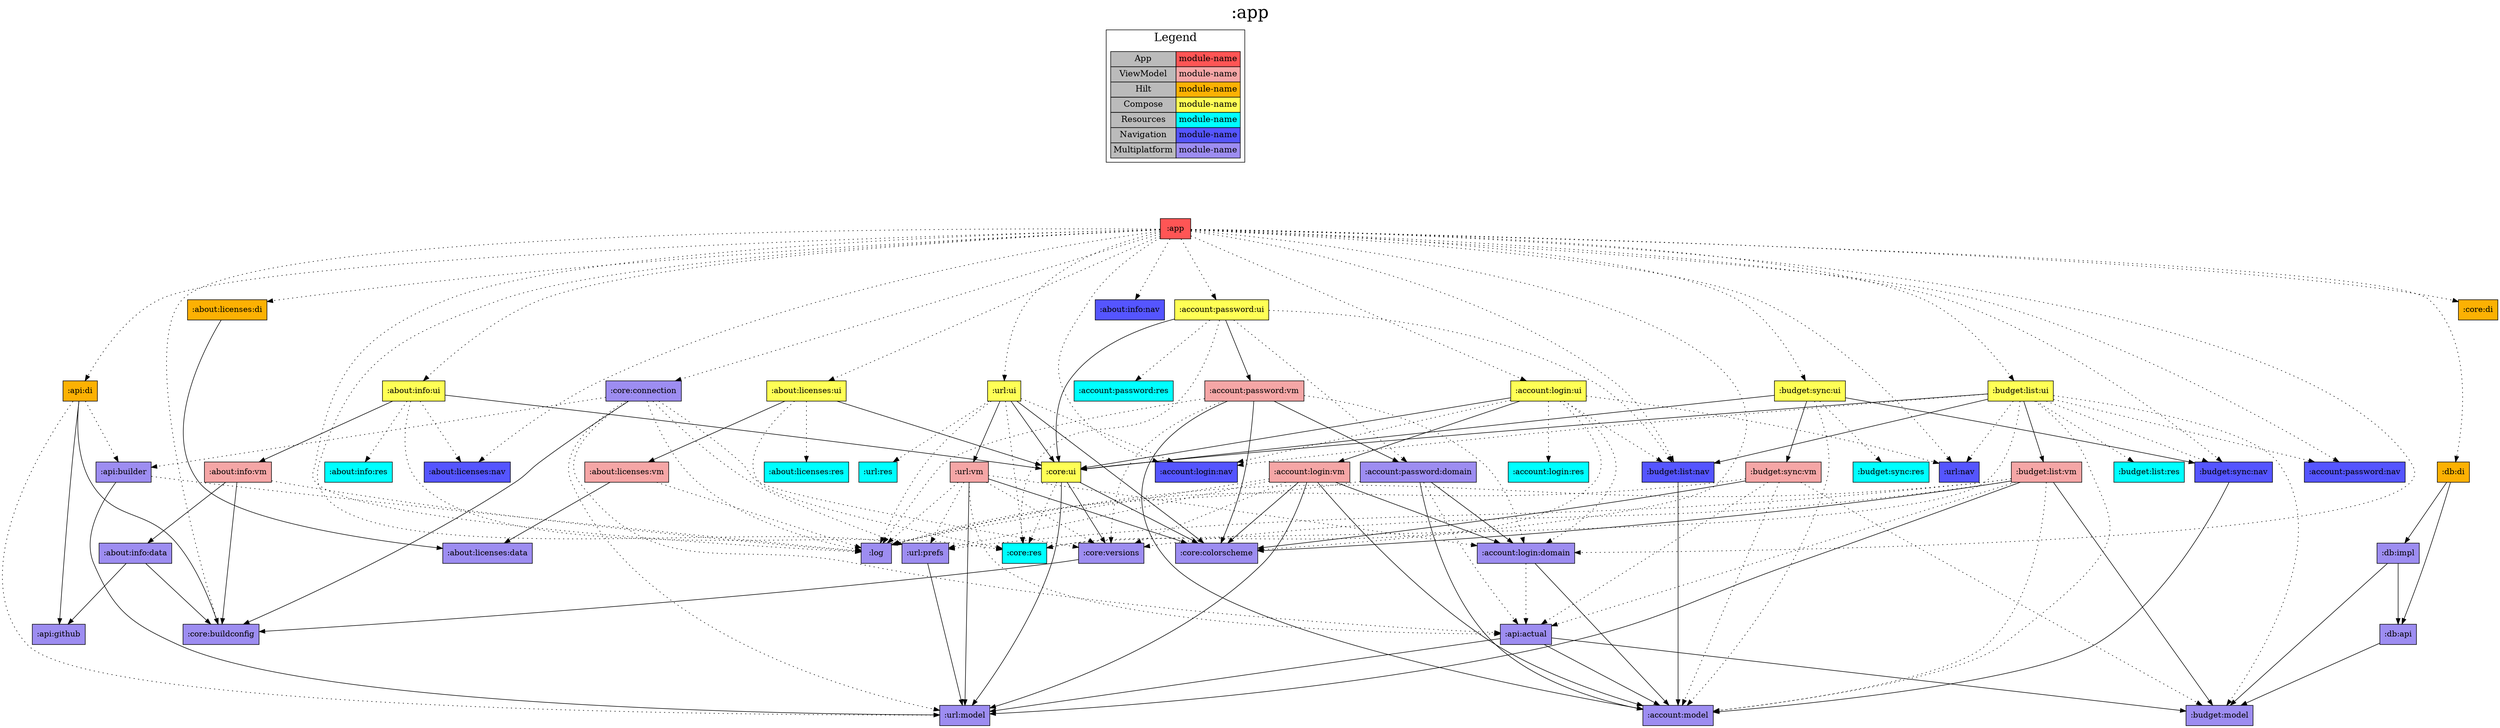 digraph {
edge ["dir"="forward"]
graph ["dpi"="100","label"=":app","labelloc"="t","fontsize"="30","ranksep"="1.5","rankdir"="TB"]
node ["style"="filled"]
":about:info:data" ["fillcolor"="#9D8DF1","shape"="box"]
":about:info:nav" ["fillcolor"="#5555FF","shape"="box"]
":about:info:res" ["fillcolor"="#00FFFF","shape"="box"]
":about:info:ui" ["fillcolor"="#FFFF55","shape"="box"]
":about:info:vm" ["fillcolor"="#F5A6A6","shape"="box"]
":about:licenses:data" ["fillcolor"="#9D8DF1","shape"="box"]
":about:licenses:di" ["fillcolor"="#FCB103","shape"="box"]
":about:licenses:nav" ["fillcolor"="#5555FF","shape"="box"]
":about:licenses:res" ["fillcolor"="#00FFFF","shape"="box"]
":about:licenses:ui" ["fillcolor"="#FFFF55","shape"="box"]
":about:licenses:vm" ["fillcolor"="#F5A6A6","shape"="box"]
":account:login:domain" ["fillcolor"="#9D8DF1","shape"="box"]
":account:login:nav" ["fillcolor"="#5555FF","shape"="box"]
":account:login:res" ["fillcolor"="#00FFFF","shape"="box"]
":account:login:ui" ["fillcolor"="#FFFF55","shape"="box"]
":account:login:vm" ["fillcolor"="#F5A6A6","shape"="box"]
":account:model" ["fillcolor"="#9D8DF1","shape"="box"]
":account:password:domain" ["fillcolor"="#9D8DF1","shape"="box"]
":account:password:nav" ["fillcolor"="#5555FF","shape"="box"]
":account:password:res" ["fillcolor"="#00FFFF","shape"="box"]
":account:password:ui" ["fillcolor"="#FFFF55","shape"="box"]
":account:password:vm" ["fillcolor"="#F5A6A6","shape"="box"]
":api:actual" ["fillcolor"="#9D8DF1","shape"="box"]
":api:builder" ["fillcolor"="#9D8DF1","shape"="box"]
":api:di" ["fillcolor"="#FCB103","shape"="box"]
":api:github" ["fillcolor"="#9D8DF1","shape"="box"]
":app" ["shape"="box","fillcolor"="#FF5555"]
":budget:list:nav" ["fillcolor"="#5555FF","shape"="box"]
":budget:list:res" ["fillcolor"="#00FFFF","shape"="box"]
":budget:list:ui" ["fillcolor"="#FFFF55","shape"="box"]
":budget:list:vm" ["fillcolor"="#F5A6A6","shape"="box"]
":budget:model" ["fillcolor"="#9D8DF1","shape"="box"]
":budget:sync:nav" ["fillcolor"="#5555FF","shape"="box"]
":budget:sync:res" ["fillcolor"="#00FFFF","shape"="box"]
":budget:sync:ui" ["fillcolor"="#FFFF55","shape"="box"]
":budget:sync:vm" ["fillcolor"="#F5A6A6","shape"="box"]
":core:buildconfig" ["fillcolor"="#9D8DF1","shape"="box"]
":core:colorscheme" ["fillcolor"="#9D8DF1","shape"="box"]
":core:connection" ["fillcolor"="#9D8DF1","shape"="box"]
":core:di" ["fillcolor"="#FCB103","shape"="box"]
":core:res" ["fillcolor"="#00FFFF","shape"="box"]
":core:ui" ["fillcolor"="#FFFF55","shape"="box"]
":core:versions" ["fillcolor"="#9D8DF1","shape"="box"]
":db:api" ["fillcolor"="#9D8DF1","shape"="box"]
":db:di" ["fillcolor"="#FCB103","shape"="box"]
":db:impl" ["fillcolor"="#9D8DF1","shape"="box"]
":log" ["fillcolor"="#9D8DF1","shape"="box"]
":url:model" ["fillcolor"="#9D8DF1","shape"="box"]
":url:nav" ["fillcolor"="#5555FF","shape"="box"]
":url:prefs" ["fillcolor"="#9D8DF1","shape"="box"]
":url:res" ["fillcolor"="#00FFFF","shape"="box"]
":url:ui" ["fillcolor"="#FFFF55","shape"="box"]
":url:vm" ["fillcolor"="#F5A6A6","shape"="box"]
{
edge ["dir"="none"]
graph ["rank"="same"]
":app"
}
":about:info:data" -> ":api:github"
":about:info:data" -> ":core:buildconfig"
":about:info:ui" -> ":about:info:res" ["style"="dotted"]
":about:info:ui" -> ":about:info:vm"
":about:info:ui" -> ":about:licenses:nav" ["style"="dotted"]
":about:info:ui" -> ":core:res" ["style"="dotted"]
":about:info:ui" -> ":core:ui"
":about:info:vm" -> ":about:info:data"
":about:info:vm" -> ":core:buildconfig"
":about:info:vm" -> ":log" ["style"="dotted"]
":about:licenses:di" -> ":about:licenses:data"
":about:licenses:ui" -> ":about:licenses:res" ["style"="dotted"]
":about:licenses:ui" -> ":about:licenses:vm"
":about:licenses:ui" -> ":core:res" ["style"="dotted"]
":about:licenses:ui" -> ":core:ui"
":about:licenses:vm" -> ":about:licenses:data"
":about:licenses:vm" -> ":log" ["style"="dotted"]
":account:login:domain" -> ":account:model"
":account:login:domain" -> ":api:actual" ["style"="dotted"]
":account:login:ui" -> ":account:login:domain" ["style"="dotted"]
":account:login:ui" -> ":account:login:nav" ["style"="dotted"]
":account:login:ui" -> ":account:login:res" ["style"="dotted"]
":account:login:ui" -> ":account:login:vm"
":account:login:ui" -> ":budget:list:nav" ["style"="dotted"]
":account:login:ui" -> ":core:res" ["style"="dotted"]
":account:login:ui" -> ":core:ui"
":account:login:ui" -> ":url:nav" ["style"="dotted"]
":account:login:vm" -> ":account:login:domain"
":account:login:vm" -> ":account:model"
":account:login:vm" -> ":core:colorscheme"
":account:login:vm" -> ":core:versions" ["style"="dotted"]
":account:login:vm" -> ":log" ["style"="dotted"]
":account:login:vm" -> ":url:model"
":account:login:vm" -> ":url:prefs" ["style"="dotted"]
":account:password:domain" -> ":account:login:domain"
":account:password:domain" -> ":account:model"
":account:password:domain" -> ":api:actual" ["style"="dotted"]
":account:password:domain" -> ":log" ["style"="dotted"]
":account:password:ui" -> ":account:password:domain" ["style"="dotted"]
":account:password:ui" -> ":account:password:res" ["style"="dotted"]
":account:password:ui" -> ":account:password:vm"
":account:password:ui" -> ":budget:list:nav" ["style"="dotted"]
":account:password:ui" -> ":core:res" ["style"="dotted"]
":account:password:ui" -> ":core:ui"
":account:password:vm" -> ":account:login:domain" ["style"="dotted"]
":account:password:vm" -> ":account:model"
":account:password:vm" -> ":account:password:domain"
":account:password:vm" -> ":core:colorscheme"
":account:password:vm" -> ":core:versions" ["style"="dotted"]
":account:password:vm" -> ":log" ["style"="dotted"]
":api:actual" -> ":account:model"
":api:actual" -> ":budget:model"
":api:actual" -> ":url:model"
":api:builder" -> ":log" ["style"="dotted"]
":api:builder" -> ":url:model"
":api:di" -> ":api:builder" ["style"="dotted"]
":api:di" -> ":api:github"
":api:di" -> ":core:buildconfig"
":api:di" -> ":url:model" ["style"="dotted"]
":app" -> ":about:info:nav" ["style"="dotted"]
":app" -> ":about:info:ui" ["style"="dotted"]
":app" -> ":about:licenses:di" ["style"="dotted"]
":app" -> ":about:licenses:nav" ["style"="dotted"]
":app" -> ":about:licenses:ui" ["style"="dotted"]
":app" -> ":account:login:domain" ["style"="dotted"]
":app" -> ":account:login:nav" ["style"="dotted"]
":app" -> ":account:login:ui" ["style"="dotted"]
":app" -> ":account:password:nav" ["style"="dotted"]
":app" -> ":account:password:ui" ["style"="dotted"]
":app" -> ":api:di" ["style"="dotted"]
":app" -> ":budget:list:nav" ["style"="dotted"]
":app" -> ":budget:list:ui" ["style"="dotted"]
":app" -> ":budget:sync:nav" ["style"="dotted"]
":app" -> ":budget:sync:ui" ["style"="dotted"]
":app" -> ":core:buildconfig" ["style"="dotted"]
":app" -> ":core:colorscheme" ["style"="dotted"]
":app" -> ":core:connection" ["style"="dotted"]
":app" -> ":core:di" ["style"="dotted"]
":app" -> ":db:di" ["style"="dotted"]
":app" -> ":log" ["style"="dotted"]
":app" -> ":url:nav" ["style"="dotted"]
":app" -> ":url:prefs" ["style"="dotted"]
":app" -> ":url:ui" ["style"="dotted"]
":budget:list:nav" -> ":account:model"
":budget:list:ui" -> ":account:login:nav" ["style"="dotted"]
":budget:list:ui" -> ":account:model" ["style"="dotted"]
":budget:list:ui" -> ":account:password:nav" ["style"="dotted"]
":budget:list:ui" -> ":budget:list:nav"
":budget:list:ui" -> ":budget:list:res" ["style"="dotted"]
":budget:list:ui" -> ":budget:list:vm"
":budget:list:ui" -> ":budget:model" ["style"="dotted"]
":budget:list:ui" -> ":budget:sync:nav" ["style"="dotted"]
":budget:list:ui" -> ":core:res" ["style"="dotted"]
":budget:list:ui" -> ":core:ui"
":budget:list:ui" -> ":url:nav" ["style"="dotted"]
":budget:list:vm" -> ":account:model" ["style"="dotted"]
":budget:list:vm" -> ":api:actual" ["style"="dotted"]
":budget:list:vm" -> ":budget:model"
":budget:list:vm" -> ":core:colorscheme"
":budget:list:vm" -> ":core:versions" ["style"="dotted"]
":budget:list:vm" -> ":log" ["style"="dotted"]
":budget:list:vm" -> ":url:model"
":budget:list:vm" -> ":url:prefs" ["style"="dotted"]
":budget:sync:nav" -> ":account:model"
":budget:sync:ui" -> ":account:model" ["style"="dotted"]
":budget:sync:ui" -> ":budget:sync:nav"
":budget:sync:ui" -> ":budget:sync:res" ["style"="dotted"]
":budget:sync:ui" -> ":budget:sync:vm"
":budget:sync:ui" -> ":core:ui"
":budget:sync:vm" -> ":account:model" ["style"="dotted"]
":budget:sync:vm" -> ":api:actual" ["style"="dotted"]
":budget:sync:vm" -> ":budget:model" ["style"="dotted"]
":budget:sync:vm" -> ":core:colorscheme"
":budget:sync:vm" -> ":log" ["style"="dotted"]
":core:connection" -> ":api:actual" ["style"="dotted"]
":core:connection" -> ":api:builder" ["style"="dotted"]
":core:connection" -> ":core:buildconfig"
":core:connection" -> ":core:versions" ["style"="dotted"]
":core:connection" -> ":log" ["style"="dotted"]
":core:connection" -> ":url:model" ["style"="dotted"]
":core:connection" -> ":url:prefs" ["style"="dotted"]
":core:ui" -> ":core:colorscheme"
":core:ui" -> ":core:res" ["style"="dotted"]
":core:ui" -> ":core:versions"
":core:ui" -> ":url:model"
":core:versions" -> ":core:buildconfig"
":db:api" -> ":budget:model"
":db:di" -> ":db:api"
":db:di" -> ":db:impl"
":db:impl" -> ":budget:model"
":db:impl" -> ":db:api"
":url:prefs" -> ":url:model"
":url:ui" -> ":account:login:nav" ["style"="dotted"]
":url:ui" -> ":core:colorscheme"
":url:ui" -> ":core:res" ["style"="dotted"]
":url:ui" -> ":core:ui"
":url:ui" -> ":log" ["style"="dotted"]
":url:ui" -> ":url:res" ["style"="dotted"]
":url:ui" -> ":url:vm"
":url:vm" -> ":account:login:domain" ["style"="dotted"]
":url:vm" -> ":api:actual" ["style"="dotted"]
":url:vm" -> ":core:colorscheme"
":url:vm" -> ":core:versions" ["style"="dotted"]
":url:vm" -> ":log" ["style"="dotted"]
":url:vm" -> ":url:model"
":url:vm" -> ":url:prefs" ["style"="dotted"]
subgraph "cluster_legend" {
edge ["dir"="none"]
graph ["label"="Legend","fontsize"="20"]
"Legend" ["style"="filled","fillcolor"="#bbbbbb","shape"="none","margin"="0","fontsize"="15","label"=<
<TABLE BORDER="0" CELLBORDER="1" CELLSPACING="0" CELLPADDING="4">
<TR><TD>App</TD><TD BGCOLOR="#FF5555">module-name</TD></TR>
<TR><TD>ViewModel</TD><TD BGCOLOR="#F5A6A6">module-name</TD></TR>
<TR><TD>Hilt</TD><TD BGCOLOR="#FCB103">module-name</TD></TR>
<TR><TD>Compose</TD><TD BGCOLOR="#FFFF55">module-name</TD></TR>
<TR><TD>Resources</TD><TD BGCOLOR="#00FFFF">module-name</TD></TR>
<TR><TD>Navigation</TD><TD BGCOLOR="#5555FF">module-name</TD></TR>
<TR><TD>Multiplatform</TD><TD BGCOLOR="#9D8DF1">module-name</TD></TR>
</TABLE>
>]
} -> ":app" ["style"="invis"]
}
